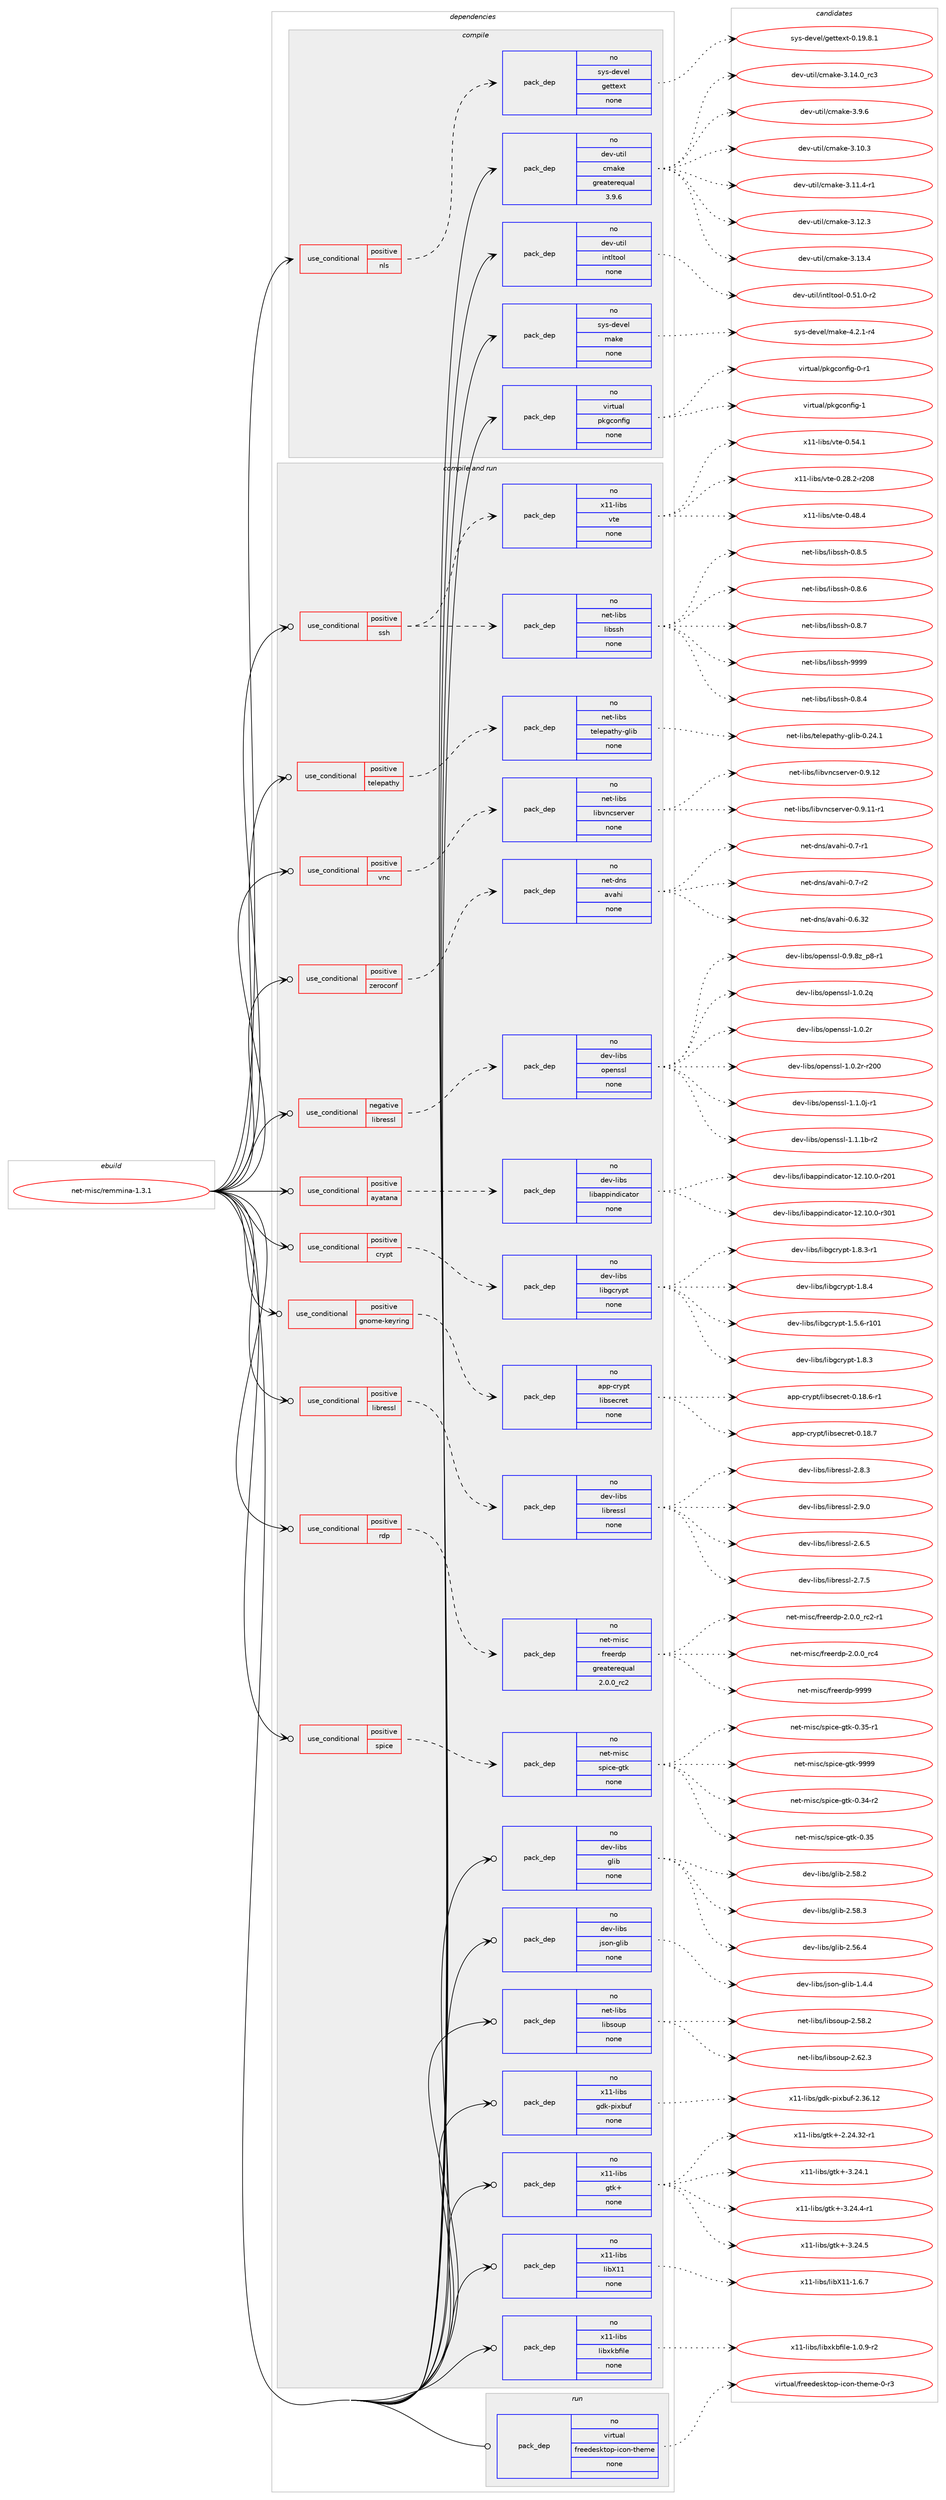 digraph prolog {

# *************
# Graph options
# *************

newrank=true;
concentrate=true;
compound=true;
graph [rankdir=LR,fontname=Helvetica,fontsize=10,ranksep=1.5];#, ranksep=2.5, nodesep=0.2];
edge  [arrowhead=vee];
node  [fontname=Helvetica,fontsize=10];

# **********
# The ebuild
# **********

subgraph cluster_leftcol {
color=gray;
rank=same;
label=<<i>ebuild</i>>;
id [label="net-misc/remmina-1.3.1", color=red, width=4, href="../net-misc/remmina-1.3.1.svg"];
}

# ****************
# The dependencies
# ****************

subgraph cluster_midcol {
color=gray;
label=<<i>dependencies</i>>;
subgraph cluster_compile {
fillcolor="#eeeeee";
style=filled;
label=<<i>compile</i>>;
subgraph cond449203 {
dependency1671781 [label=<<TABLE BORDER="0" CELLBORDER="1" CELLSPACING="0" CELLPADDING="4"><TR><TD ROWSPAN="3" CELLPADDING="10">use_conditional</TD></TR><TR><TD>positive</TD></TR><TR><TD>nls</TD></TR></TABLE>>, shape=none, color=red];
subgraph pack1195305 {
dependency1671782 [label=<<TABLE BORDER="0" CELLBORDER="1" CELLSPACING="0" CELLPADDING="4" WIDTH="220"><TR><TD ROWSPAN="6" CELLPADDING="30">pack_dep</TD></TR><TR><TD WIDTH="110">no</TD></TR><TR><TD>sys-devel</TD></TR><TR><TD>gettext</TD></TR><TR><TD>none</TD></TR><TR><TD></TD></TR></TABLE>>, shape=none, color=blue];
}
dependency1671781:e -> dependency1671782:w [weight=20,style="dashed",arrowhead="vee"];
}
id:e -> dependency1671781:w [weight=20,style="solid",arrowhead="vee"];
subgraph pack1195306 {
dependency1671783 [label=<<TABLE BORDER="0" CELLBORDER="1" CELLSPACING="0" CELLPADDING="4" WIDTH="220"><TR><TD ROWSPAN="6" CELLPADDING="30">pack_dep</TD></TR><TR><TD WIDTH="110">no</TD></TR><TR><TD>dev-util</TD></TR><TR><TD>cmake</TD></TR><TR><TD>greaterequal</TD></TR><TR><TD>3.9.6</TD></TR></TABLE>>, shape=none, color=blue];
}
id:e -> dependency1671783:w [weight=20,style="solid",arrowhead="vee"];
subgraph pack1195307 {
dependency1671784 [label=<<TABLE BORDER="0" CELLBORDER="1" CELLSPACING="0" CELLPADDING="4" WIDTH="220"><TR><TD ROWSPAN="6" CELLPADDING="30">pack_dep</TD></TR><TR><TD WIDTH="110">no</TD></TR><TR><TD>dev-util</TD></TR><TR><TD>intltool</TD></TR><TR><TD>none</TD></TR><TR><TD></TD></TR></TABLE>>, shape=none, color=blue];
}
id:e -> dependency1671784:w [weight=20,style="solid",arrowhead="vee"];
subgraph pack1195308 {
dependency1671785 [label=<<TABLE BORDER="0" CELLBORDER="1" CELLSPACING="0" CELLPADDING="4" WIDTH="220"><TR><TD ROWSPAN="6" CELLPADDING="30">pack_dep</TD></TR><TR><TD WIDTH="110">no</TD></TR><TR><TD>sys-devel</TD></TR><TR><TD>make</TD></TR><TR><TD>none</TD></TR><TR><TD></TD></TR></TABLE>>, shape=none, color=blue];
}
id:e -> dependency1671785:w [weight=20,style="solid",arrowhead="vee"];
subgraph pack1195309 {
dependency1671786 [label=<<TABLE BORDER="0" CELLBORDER="1" CELLSPACING="0" CELLPADDING="4" WIDTH="220"><TR><TD ROWSPAN="6" CELLPADDING="30">pack_dep</TD></TR><TR><TD WIDTH="110">no</TD></TR><TR><TD>virtual</TD></TR><TR><TD>pkgconfig</TD></TR><TR><TD>none</TD></TR><TR><TD></TD></TR></TABLE>>, shape=none, color=blue];
}
id:e -> dependency1671786:w [weight=20,style="solid",arrowhead="vee"];
}
subgraph cluster_compileandrun {
fillcolor="#eeeeee";
style=filled;
label=<<i>compile and run</i>>;
subgraph cond449204 {
dependency1671787 [label=<<TABLE BORDER="0" CELLBORDER="1" CELLSPACING="0" CELLPADDING="4"><TR><TD ROWSPAN="3" CELLPADDING="10">use_conditional</TD></TR><TR><TD>negative</TD></TR><TR><TD>libressl</TD></TR></TABLE>>, shape=none, color=red];
subgraph pack1195310 {
dependency1671788 [label=<<TABLE BORDER="0" CELLBORDER="1" CELLSPACING="0" CELLPADDING="4" WIDTH="220"><TR><TD ROWSPAN="6" CELLPADDING="30">pack_dep</TD></TR><TR><TD WIDTH="110">no</TD></TR><TR><TD>dev-libs</TD></TR><TR><TD>openssl</TD></TR><TR><TD>none</TD></TR><TR><TD></TD></TR></TABLE>>, shape=none, color=blue];
}
dependency1671787:e -> dependency1671788:w [weight=20,style="dashed",arrowhead="vee"];
}
id:e -> dependency1671787:w [weight=20,style="solid",arrowhead="odotvee"];
subgraph cond449205 {
dependency1671789 [label=<<TABLE BORDER="0" CELLBORDER="1" CELLSPACING="0" CELLPADDING="4"><TR><TD ROWSPAN="3" CELLPADDING="10">use_conditional</TD></TR><TR><TD>positive</TD></TR><TR><TD>ayatana</TD></TR></TABLE>>, shape=none, color=red];
subgraph pack1195311 {
dependency1671790 [label=<<TABLE BORDER="0" CELLBORDER="1" CELLSPACING="0" CELLPADDING="4" WIDTH="220"><TR><TD ROWSPAN="6" CELLPADDING="30">pack_dep</TD></TR><TR><TD WIDTH="110">no</TD></TR><TR><TD>dev-libs</TD></TR><TR><TD>libappindicator</TD></TR><TR><TD>none</TD></TR><TR><TD></TD></TR></TABLE>>, shape=none, color=blue];
}
dependency1671789:e -> dependency1671790:w [weight=20,style="dashed",arrowhead="vee"];
}
id:e -> dependency1671789:w [weight=20,style="solid",arrowhead="odotvee"];
subgraph cond449206 {
dependency1671791 [label=<<TABLE BORDER="0" CELLBORDER="1" CELLSPACING="0" CELLPADDING="4"><TR><TD ROWSPAN="3" CELLPADDING="10">use_conditional</TD></TR><TR><TD>positive</TD></TR><TR><TD>crypt</TD></TR></TABLE>>, shape=none, color=red];
subgraph pack1195312 {
dependency1671792 [label=<<TABLE BORDER="0" CELLBORDER="1" CELLSPACING="0" CELLPADDING="4" WIDTH="220"><TR><TD ROWSPAN="6" CELLPADDING="30">pack_dep</TD></TR><TR><TD WIDTH="110">no</TD></TR><TR><TD>dev-libs</TD></TR><TR><TD>libgcrypt</TD></TR><TR><TD>none</TD></TR><TR><TD></TD></TR></TABLE>>, shape=none, color=blue];
}
dependency1671791:e -> dependency1671792:w [weight=20,style="dashed",arrowhead="vee"];
}
id:e -> dependency1671791:w [weight=20,style="solid",arrowhead="odotvee"];
subgraph cond449207 {
dependency1671793 [label=<<TABLE BORDER="0" CELLBORDER="1" CELLSPACING="0" CELLPADDING="4"><TR><TD ROWSPAN="3" CELLPADDING="10">use_conditional</TD></TR><TR><TD>positive</TD></TR><TR><TD>gnome-keyring</TD></TR></TABLE>>, shape=none, color=red];
subgraph pack1195313 {
dependency1671794 [label=<<TABLE BORDER="0" CELLBORDER="1" CELLSPACING="0" CELLPADDING="4" WIDTH="220"><TR><TD ROWSPAN="6" CELLPADDING="30">pack_dep</TD></TR><TR><TD WIDTH="110">no</TD></TR><TR><TD>app-crypt</TD></TR><TR><TD>libsecret</TD></TR><TR><TD>none</TD></TR><TR><TD></TD></TR></TABLE>>, shape=none, color=blue];
}
dependency1671793:e -> dependency1671794:w [weight=20,style="dashed",arrowhead="vee"];
}
id:e -> dependency1671793:w [weight=20,style="solid",arrowhead="odotvee"];
subgraph cond449208 {
dependency1671795 [label=<<TABLE BORDER="0" CELLBORDER="1" CELLSPACING="0" CELLPADDING="4"><TR><TD ROWSPAN="3" CELLPADDING="10">use_conditional</TD></TR><TR><TD>positive</TD></TR><TR><TD>libressl</TD></TR></TABLE>>, shape=none, color=red];
subgraph pack1195314 {
dependency1671796 [label=<<TABLE BORDER="0" CELLBORDER="1" CELLSPACING="0" CELLPADDING="4" WIDTH="220"><TR><TD ROWSPAN="6" CELLPADDING="30">pack_dep</TD></TR><TR><TD WIDTH="110">no</TD></TR><TR><TD>dev-libs</TD></TR><TR><TD>libressl</TD></TR><TR><TD>none</TD></TR><TR><TD></TD></TR></TABLE>>, shape=none, color=blue];
}
dependency1671795:e -> dependency1671796:w [weight=20,style="dashed",arrowhead="vee"];
}
id:e -> dependency1671795:w [weight=20,style="solid",arrowhead="odotvee"];
subgraph cond449209 {
dependency1671797 [label=<<TABLE BORDER="0" CELLBORDER="1" CELLSPACING="0" CELLPADDING="4"><TR><TD ROWSPAN="3" CELLPADDING="10">use_conditional</TD></TR><TR><TD>positive</TD></TR><TR><TD>rdp</TD></TR></TABLE>>, shape=none, color=red];
subgraph pack1195315 {
dependency1671798 [label=<<TABLE BORDER="0" CELLBORDER="1" CELLSPACING="0" CELLPADDING="4" WIDTH="220"><TR><TD ROWSPAN="6" CELLPADDING="30">pack_dep</TD></TR><TR><TD WIDTH="110">no</TD></TR><TR><TD>net-misc</TD></TR><TR><TD>freerdp</TD></TR><TR><TD>greaterequal</TD></TR><TR><TD>2.0.0_rc2</TD></TR></TABLE>>, shape=none, color=blue];
}
dependency1671797:e -> dependency1671798:w [weight=20,style="dashed",arrowhead="vee"];
}
id:e -> dependency1671797:w [weight=20,style="solid",arrowhead="odotvee"];
subgraph cond449210 {
dependency1671799 [label=<<TABLE BORDER="0" CELLBORDER="1" CELLSPACING="0" CELLPADDING="4"><TR><TD ROWSPAN="3" CELLPADDING="10">use_conditional</TD></TR><TR><TD>positive</TD></TR><TR><TD>spice</TD></TR></TABLE>>, shape=none, color=red];
subgraph pack1195316 {
dependency1671800 [label=<<TABLE BORDER="0" CELLBORDER="1" CELLSPACING="0" CELLPADDING="4" WIDTH="220"><TR><TD ROWSPAN="6" CELLPADDING="30">pack_dep</TD></TR><TR><TD WIDTH="110">no</TD></TR><TR><TD>net-misc</TD></TR><TR><TD>spice-gtk</TD></TR><TR><TD>none</TD></TR><TR><TD></TD></TR></TABLE>>, shape=none, color=blue];
}
dependency1671799:e -> dependency1671800:w [weight=20,style="dashed",arrowhead="vee"];
}
id:e -> dependency1671799:w [weight=20,style="solid",arrowhead="odotvee"];
subgraph cond449211 {
dependency1671801 [label=<<TABLE BORDER="0" CELLBORDER="1" CELLSPACING="0" CELLPADDING="4"><TR><TD ROWSPAN="3" CELLPADDING="10">use_conditional</TD></TR><TR><TD>positive</TD></TR><TR><TD>ssh</TD></TR></TABLE>>, shape=none, color=red];
subgraph pack1195317 {
dependency1671802 [label=<<TABLE BORDER="0" CELLBORDER="1" CELLSPACING="0" CELLPADDING="4" WIDTH="220"><TR><TD ROWSPAN="6" CELLPADDING="30">pack_dep</TD></TR><TR><TD WIDTH="110">no</TD></TR><TR><TD>net-libs</TD></TR><TR><TD>libssh</TD></TR><TR><TD>none</TD></TR><TR><TD></TD></TR></TABLE>>, shape=none, color=blue];
}
dependency1671801:e -> dependency1671802:w [weight=20,style="dashed",arrowhead="vee"];
subgraph pack1195318 {
dependency1671803 [label=<<TABLE BORDER="0" CELLBORDER="1" CELLSPACING="0" CELLPADDING="4" WIDTH="220"><TR><TD ROWSPAN="6" CELLPADDING="30">pack_dep</TD></TR><TR><TD WIDTH="110">no</TD></TR><TR><TD>x11-libs</TD></TR><TR><TD>vte</TD></TR><TR><TD>none</TD></TR><TR><TD></TD></TR></TABLE>>, shape=none, color=blue];
}
dependency1671801:e -> dependency1671803:w [weight=20,style="dashed",arrowhead="vee"];
}
id:e -> dependency1671801:w [weight=20,style="solid",arrowhead="odotvee"];
subgraph cond449212 {
dependency1671804 [label=<<TABLE BORDER="0" CELLBORDER="1" CELLSPACING="0" CELLPADDING="4"><TR><TD ROWSPAN="3" CELLPADDING="10">use_conditional</TD></TR><TR><TD>positive</TD></TR><TR><TD>telepathy</TD></TR></TABLE>>, shape=none, color=red];
subgraph pack1195319 {
dependency1671805 [label=<<TABLE BORDER="0" CELLBORDER="1" CELLSPACING="0" CELLPADDING="4" WIDTH="220"><TR><TD ROWSPAN="6" CELLPADDING="30">pack_dep</TD></TR><TR><TD WIDTH="110">no</TD></TR><TR><TD>net-libs</TD></TR><TR><TD>telepathy-glib</TD></TR><TR><TD>none</TD></TR><TR><TD></TD></TR></TABLE>>, shape=none, color=blue];
}
dependency1671804:e -> dependency1671805:w [weight=20,style="dashed",arrowhead="vee"];
}
id:e -> dependency1671804:w [weight=20,style="solid",arrowhead="odotvee"];
subgraph cond449213 {
dependency1671806 [label=<<TABLE BORDER="0" CELLBORDER="1" CELLSPACING="0" CELLPADDING="4"><TR><TD ROWSPAN="3" CELLPADDING="10">use_conditional</TD></TR><TR><TD>positive</TD></TR><TR><TD>vnc</TD></TR></TABLE>>, shape=none, color=red];
subgraph pack1195320 {
dependency1671807 [label=<<TABLE BORDER="0" CELLBORDER="1" CELLSPACING="0" CELLPADDING="4" WIDTH="220"><TR><TD ROWSPAN="6" CELLPADDING="30">pack_dep</TD></TR><TR><TD WIDTH="110">no</TD></TR><TR><TD>net-libs</TD></TR><TR><TD>libvncserver</TD></TR><TR><TD>none</TD></TR><TR><TD></TD></TR></TABLE>>, shape=none, color=blue];
}
dependency1671806:e -> dependency1671807:w [weight=20,style="dashed",arrowhead="vee"];
}
id:e -> dependency1671806:w [weight=20,style="solid",arrowhead="odotvee"];
subgraph cond449214 {
dependency1671808 [label=<<TABLE BORDER="0" CELLBORDER="1" CELLSPACING="0" CELLPADDING="4"><TR><TD ROWSPAN="3" CELLPADDING="10">use_conditional</TD></TR><TR><TD>positive</TD></TR><TR><TD>zeroconf</TD></TR></TABLE>>, shape=none, color=red];
subgraph pack1195321 {
dependency1671809 [label=<<TABLE BORDER="0" CELLBORDER="1" CELLSPACING="0" CELLPADDING="4" WIDTH="220"><TR><TD ROWSPAN="6" CELLPADDING="30">pack_dep</TD></TR><TR><TD WIDTH="110">no</TD></TR><TR><TD>net-dns</TD></TR><TR><TD>avahi</TD></TR><TR><TD>none</TD></TR><TR><TD></TD></TR></TABLE>>, shape=none, color=blue];
}
dependency1671808:e -> dependency1671809:w [weight=20,style="dashed",arrowhead="vee"];
}
id:e -> dependency1671808:w [weight=20,style="solid",arrowhead="odotvee"];
subgraph pack1195322 {
dependency1671810 [label=<<TABLE BORDER="0" CELLBORDER="1" CELLSPACING="0" CELLPADDING="4" WIDTH="220"><TR><TD ROWSPAN="6" CELLPADDING="30">pack_dep</TD></TR><TR><TD WIDTH="110">no</TD></TR><TR><TD>dev-libs</TD></TR><TR><TD>glib</TD></TR><TR><TD>none</TD></TR><TR><TD></TD></TR></TABLE>>, shape=none, color=blue];
}
id:e -> dependency1671810:w [weight=20,style="solid",arrowhead="odotvee"];
subgraph pack1195323 {
dependency1671811 [label=<<TABLE BORDER="0" CELLBORDER="1" CELLSPACING="0" CELLPADDING="4" WIDTH="220"><TR><TD ROWSPAN="6" CELLPADDING="30">pack_dep</TD></TR><TR><TD WIDTH="110">no</TD></TR><TR><TD>dev-libs</TD></TR><TR><TD>json-glib</TD></TR><TR><TD>none</TD></TR><TR><TD></TD></TR></TABLE>>, shape=none, color=blue];
}
id:e -> dependency1671811:w [weight=20,style="solid",arrowhead="odotvee"];
subgraph pack1195324 {
dependency1671812 [label=<<TABLE BORDER="0" CELLBORDER="1" CELLSPACING="0" CELLPADDING="4" WIDTH="220"><TR><TD ROWSPAN="6" CELLPADDING="30">pack_dep</TD></TR><TR><TD WIDTH="110">no</TD></TR><TR><TD>net-libs</TD></TR><TR><TD>libsoup</TD></TR><TR><TD>none</TD></TR><TR><TD></TD></TR></TABLE>>, shape=none, color=blue];
}
id:e -> dependency1671812:w [weight=20,style="solid",arrowhead="odotvee"];
subgraph pack1195325 {
dependency1671813 [label=<<TABLE BORDER="0" CELLBORDER="1" CELLSPACING="0" CELLPADDING="4" WIDTH="220"><TR><TD ROWSPAN="6" CELLPADDING="30">pack_dep</TD></TR><TR><TD WIDTH="110">no</TD></TR><TR><TD>x11-libs</TD></TR><TR><TD>gdk-pixbuf</TD></TR><TR><TD>none</TD></TR><TR><TD></TD></TR></TABLE>>, shape=none, color=blue];
}
id:e -> dependency1671813:w [weight=20,style="solid",arrowhead="odotvee"];
subgraph pack1195326 {
dependency1671814 [label=<<TABLE BORDER="0" CELLBORDER="1" CELLSPACING="0" CELLPADDING="4" WIDTH="220"><TR><TD ROWSPAN="6" CELLPADDING="30">pack_dep</TD></TR><TR><TD WIDTH="110">no</TD></TR><TR><TD>x11-libs</TD></TR><TR><TD>gtk+</TD></TR><TR><TD>none</TD></TR><TR><TD></TD></TR></TABLE>>, shape=none, color=blue];
}
id:e -> dependency1671814:w [weight=20,style="solid",arrowhead="odotvee"];
subgraph pack1195327 {
dependency1671815 [label=<<TABLE BORDER="0" CELLBORDER="1" CELLSPACING="0" CELLPADDING="4" WIDTH="220"><TR><TD ROWSPAN="6" CELLPADDING="30">pack_dep</TD></TR><TR><TD WIDTH="110">no</TD></TR><TR><TD>x11-libs</TD></TR><TR><TD>libX11</TD></TR><TR><TD>none</TD></TR><TR><TD></TD></TR></TABLE>>, shape=none, color=blue];
}
id:e -> dependency1671815:w [weight=20,style="solid",arrowhead="odotvee"];
subgraph pack1195328 {
dependency1671816 [label=<<TABLE BORDER="0" CELLBORDER="1" CELLSPACING="0" CELLPADDING="4" WIDTH="220"><TR><TD ROWSPAN="6" CELLPADDING="30">pack_dep</TD></TR><TR><TD WIDTH="110">no</TD></TR><TR><TD>x11-libs</TD></TR><TR><TD>libxkbfile</TD></TR><TR><TD>none</TD></TR><TR><TD></TD></TR></TABLE>>, shape=none, color=blue];
}
id:e -> dependency1671816:w [weight=20,style="solid",arrowhead="odotvee"];
}
subgraph cluster_run {
fillcolor="#eeeeee";
style=filled;
label=<<i>run</i>>;
subgraph pack1195329 {
dependency1671817 [label=<<TABLE BORDER="0" CELLBORDER="1" CELLSPACING="0" CELLPADDING="4" WIDTH="220"><TR><TD ROWSPAN="6" CELLPADDING="30">pack_dep</TD></TR><TR><TD WIDTH="110">no</TD></TR><TR><TD>virtual</TD></TR><TR><TD>freedesktop-icon-theme</TD></TR><TR><TD>none</TD></TR><TR><TD></TD></TR></TABLE>>, shape=none, color=blue];
}
id:e -> dependency1671817:w [weight=20,style="solid",arrowhead="odot"];
}
}

# **************
# The candidates
# **************

subgraph cluster_choices {
rank=same;
color=gray;
label=<<i>candidates</i>>;

subgraph choice1195305 {
color=black;
nodesep=1;
choice1151211154510010111810110847103101116116101120116454846495746564649 [label="sys-devel/gettext-0.19.8.1", color=red, width=4,href="../sys-devel/gettext-0.19.8.1.svg"];
dependency1671782:e -> choice1151211154510010111810110847103101116116101120116454846495746564649:w [style=dotted,weight="100"];
}
subgraph choice1195306 {
color=black;
nodesep=1;
choice1001011184511711610510847991099710710145514649484651 [label="dev-util/cmake-3.10.3", color=red, width=4,href="../dev-util/cmake-3.10.3.svg"];
choice10010111845117116105108479910997107101455146494946524511449 [label="dev-util/cmake-3.11.4-r1", color=red, width=4,href="../dev-util/cmake-3.11.4-r1.svg"];
choice1001011184511711610510847991099710710145514649504651 [label="dev-util/cmake-3.12.3", color=red, width=4,href="../dev-util/cmake-3.12.3.svg"];
choice1001011184511711610510847991099710710145514649514652 [label="dev-util/cmake-3.13.4", color=red, width=4,href="../dev-util/cmake-3.13.4.svg"];
choice1001011184511711610510847991099710710145514649524648951149951 [label="dev-util/cmake-3.14.0_rc3", color=red, width=4,href="../dev-util/cmake-3.14.0_rc3.svg"];
choice10010111845117116105108479910997107101455146574654 [label="dev-util/cmake-3.9.6", color=red, width=4,href="../dev-util/cmake-3.9.6.svg"];
dependency1671783:e -> choice1001011184511711610510847991099710710145514649484651:w [style=dotted,weight="100"];
dependency1671783:e -> choice10010111845117116105108479910997107101455146494946524511449:w [style=dotted,weight="100"];
dependency1671783:e -> choice1001011184511711610510847991099710710145514649504651:w [style=dotted,weight="100"];
dependency1671783:e -> choice1001011184511711610510847991099710710145514649514652:w [style=dotted,weight="100"];
dependency1671783:e -> choice1001011184511711610510847991099710710145514649524648951149951:w [style=dotted,weight="100"];
dependency1671783:e -> choice10010111845117116105108479910997107101455146574654:w [style=dotted,weight="100"];
}
subgraph choice1195307 {
color=black;
nodesep=1;
choice1001011184511711610510847105110116108116111111108454846534946484511450 [label="dev-util/intltool-0.51.0-r2", color=red, width=4,href="../dev-util/intltool-0.51.0-r2.svg"];
dependency1671784:e -> choice1001011184511711610510847105110116108116111111108454846534946484511450:w [style=dotted,weight="100"];
}
subgraph choice1195308 {
color=black;
nodesep=1;
choice1151211154510010111810110847109971071014552465046494511452 [label="sys-devel/make-4.2.1-r4", color=red, width=4,href="../sys-devel/make-4.2.1-r4.svg"];
dependency1671785:e -> choice1151211154510010111810110847109971071014552465046494511452:w [style=dotted,weight="100"];
}
subgraph choice1195309 {
color=black;
nodesep=1;
choice11810511411611797108471121071039911111010210510345484511449 [label="virtual/pkgconfig-0-r1", color=red, width=4,href="../virtual/pkgconfig-0-r1.svg"];
choice1181051141161179710847112107103991111101021051034549 [label="virtual/pkgconfig-1", color=red, width=4,href="../virtual/pkgconfig-1.svg"];
dependency1671786:e -> choice11810511411611797108471121071039911111010210510345484511449:w [style=dotted,weight="100"];
dependency1671786:e -> choice1181051141161179710847112107103991111101021051034549:w [style=dotted,weight="100"];
}
subgraph choice1195310 {
color=black;
nodesep=1;
choice10010111845108105981154711111210111011511510845484657465612295112564511449 [label="dev-libs/openssl-0.9.8z_p8-r1", color=red, width=4,href="../dev-libs/openssl-0.9.8z_p8-r1.svg"];
choice100101118451081059811547111112101110115115108454946484650113 [label="dev-libs/openssl-1.0.2q", color=red, width=4,href="../dev-libs/openssl-1.0.2q.svg"];
choice100101118451081059811547111112101110115115108454946484650114 [label="dev-libs/openssl-1.0.2r", color=red, width=4,href="../dev-libs/openssl-1.0.2r.svg"];
choice10010111845108105981154711111210111011511510845494648465011445114504848 [label="dev-libs/openssl-1.0.2r-r200", color=red, width=4,href="../dev-libs/openssl-1.0.2r-r200.svg"];
choice1001011184510810598115471111121011101151151084549464946481064511449 [label="dev-libs/openssl-1.1.0j-r1", color=red, width=4,href="../dev-libs/openssl-1.1.0j-r1.svg"];
choice100101118451081059811547111112101110115115108454946494649984511450 [label="dev-libs/openssl-1.1.1b-r2", color=red, width=4,href="../dev-libs/openssl-1.1.1b-r2.svg"];
dependency1671788:e -> choice10010111845108105981154711111210111011511510845484657465612295112564511449:w [style=dotted,weight="100"];
dependency1671788:e -> choice100101118451081059811547111112101110115115108454946484650113:w [style=dotted,weight="100"];
dependency1671788:e -> choice100101118451081059811547111112101110115115108454946484650114:w [style=dotted,weight="100"];
dependency1671788:e -> choice10010111845108105981154711111210111011511510845494648465011445114504848:w [style=dotted,weight="100"];
dependency1671788:e -> choice1001011184510810598115471111121011101151151084549464946481064511449:w [style=dotted,weight="100"];
dependency1671788:e -> choice100101118451081059811547111112101110115115108454946494649984511450:w [style=dotted,weight="100"];
}
subgraph choice1195311 {
color=black;
nodesep=1;
choice10010111845108105981154710810598971121121051101001059997116111114454950464948464845114504849 [label="dev-libs/libappindicator-12.10.0-r201", color=red, width=4,href="../dev-libs/libappindicator-12.10.0-r201.svg"];
choice10010111845108105981154710810598971121121051101001059997116111114454950464948464845114514849 [label="dev-libs/libappindicator-12.10.0-r301", color=red, width=4,href="../dev-libs/libappindicator-12.10.0-r301.svg"];
dependency1671790:e -> choice10010111845108105981154710810598971121121051101001059997116111114454950464948464845114504849:w [style=dotted,weight="100"];
dependency1671790:e -> choice10010111845108105981154710810598971121121051101001059997116111114454950464948464845114514849:w [style=dotted,weight="100"];
}
subgraph choice1195312 {
color=black;
nodesep=1;
choice100101118451081059811547108105981039911412111211645494653465445114494849 [label="dev-libs/libgcrypt-1.5.6-r101", color=red, width=4,href="../dev-libs/libgcrypt-1.5.6-r101.svg"];
choice1001011184510810598115471081059810399114121112116454946564651 [label="dev-libs/libgcrypt-1.8.3", color=red, width=4,href="../dev-libs/libgcrypt-1.8.3.svg"];
choice10010111845108105981154710810598103991141211121164549465646514511449 [label="dev-libs/libgcrypt-1.8.3-r1", color=red, width=4,href="../dev-libs/libgcrypt-1.8.3-r1.svg"];
choice1001011184510810598115471081059810399114121112116454946564652 [label="dev-libs/libgcrypt-1.8.4", color=red, width=4,href="../dev-libs/libgcrypt-1.8.4.svg"];
dependency1671792:e -> choice100101118451081059811547108105981039911412111211645494653465445114494849:w [style=dotted,weight="100"];
dependency1671792:e -> choice1001011184510810598115471081059810399114121112116454946564651:w [style=dotted,weight="100"];
dependency1671792:e -> choice10010111845108105981154710810598103991141211121164549465646514511449:w [style=dotted,weight="100"];
dependency1671792:e -> choice1001011184510810598115471081059810399114121112116454946564652:w [style=dotted,weight="100"];
}
subgraph choice1195313 {
color=black;
nodesep=1;
choice971121124599114121112116471081059811510199114101116454846495646544511449 [label="app-crypt/libsecret-0.18.6-r1", color=red, width=4,href="../app-crypt/libsecret-0.18.6-r1.svg"];
choice97112112459911412111211647108105981151019911410111645484649564655 [label="app-crypt/libsecret-0.18.7", color=red, width=4,href="../app-crypt/libsecret-0.18.7.svg"];
dependency1671794:e -> choice971121124599114121112116471081059811510199114101116454846495646544511449:w [style=dotted,weight="100"];
dependency1671794:e -> choice97112112459911412111211647108105981151019911410111645484649564655:w [style=dotted,weight="100"];
}
subgraph choice1195314 {
color=black;
nodesep=1;
choice10010111845108105981154710810598114101115115108455046544653 [label="dev-libs/libressl-2.6.5", color=red, width=4,href="../dev-libs/libressl-2.6.5.svg"];
choice10010111845108105981154710810598114101115115108455046554653 [label="dev-libs/libressl-2.7.5", color=red, width=4,href="../dev-libs/libressl-2.7.5.svg"];
choice10010111845108105981154710810598114101115115108455046564651 [label="dev-libs/libressl-2.8.3", color=red, width=4,href="../dev-libs/libressl-2.8.3.svg"];
choice10010111845108105981154710810598114101115115108455046574648 [label="dev-libs/libressl-2.9.0", color=red, width=4,href="../dev-libs/libressl-2.9.0.svg"];
dependency1671796:e -> choice10010111845108105981154710810598114101115115108455046544653:w [style=dotted,weight="100"];
dependency1671796:e -> choice10010111845108105981154710810598114101115115108455046554653:w [style=dotted,weight="100"];
dependency1671796:e -> choice10010111845108105981154710810598114101115115108455046564651:w [style=dotted,weight="100"];
dependency1671796:e -> choice10010111845108105981154710810598114101115115108455046574648:w [style=dotted,weight="100"];
}
subgraph choice1195315 {
color=black;
nodesep=1;
choice1101011164510910511599471021141011011141001124550464846489511499504511449 [label="net-misc/freerdp-2.0.0_rc2-r1", color=red, width=4,href="../net-misc/freerdp-2.0.0_rc2-r1.svg"];
choice110101116451091051159947102114101101114100112455046484648951149952 [label="net-misc/freerdp-2.0.0_rc4", color=red, width=4,href="../net-misc/freerdp-2.0.0_rc4.svg"];
choice1101011164510910511599471021141011011141001124557575757 [label="net-misc/freerdp-9999", color=red, width=4,href="../net-misc/freerdp-9999.svg"];
dependency1671798:e -> choice1101011164510910511599471021141011011141001124550464846489511499504511449:w [style=dotted,weight="100"];
dependency1671798:e -> choice110101116451091051159947102114101101114100112455046484648951149952:w [style=dotted,weight="100"];
dependency1671798:e -> choice1101011164510910511599471021141011011141001124557575757:w [style=dotted,weight="100"];
}
subgraph choice1195316 {
color=black;
nodesep=1;
choice110101116451091051159947115112105991014510311610745484651524511450 [label="net-misc/spice-gtk-0.34-r2", color=red, width=4,href="../net-misc/spice-gtk-0.34-r2.svg"];
choice11010111645109105115994711511210599101451031161074548465153 [label="net-misc/spice-gtk-0.35", color=red, width=4,href="../net-misc/spice-gtk-0.35.svg"];
choice110101116451091051159947115112105991014510311610745484651534511449 [label="net-misc/spice-gtk-0.35-r1", color=red, width=4,href="../net-misc/spice-gtk-0.35-r1.svg"];
choice11010111645109105115994711511210599101451031161074557575757 [label="net-misc/spice-gtk-9999", color=red, width=4,href="../net-misc/spice-gtk-9999.svg"];
dependency1671800:e -> choice110101116451091051159947115112105991014510311610745484651524511450:w [style=dotted,weight="100"];
dependency1671800:e -> choice11010111645109105115994711511210599101451031161074548465153:w [style=dotted,weight="100"];
dependency1671800:e -> choice110101116451091051159947115112105991014510311610745484651534511449:w [style=dotted,weight="100"];
dependency1671800:e -> choice11010111645109105115994711511210599101451031161074557575757:w [style=dotted,weight="100"];
}
subgraph choice1195317 {
color=black;
nodesep=1;
choice11010111645108105981154710810598115115104454846564652 [label="net-libs/libssh-0.8.4", color=red, width=4,href="../net-libs/libssh-0.8.4.svg"];
choice11010111645108105981154710810598115115104454846564653 [label="net-libs/libssh-0.8.5", color=red, width=4,href="../net-libs/libssh-0.8.5.svg"];
choice11010111645108105981154710810598115115104454846564654 [label="net-libs/libssh-0.8.6", color=red, width=4,href="../net-libs/libssh-0.8.6.svg"];
choice11010111645108105981154710810598115115104454846564655 [label="net-libs/libssh-0.8.7", color=red, width=4,href="../net-libs/libssh-0.8.7.svg"];
choice110101116451081059811547108105981151151044557575757 [label="net-libs/libssh-9999", color=red, width=4,href="../net-libs/libssh-9999.svg"];
dependency1671802:e -> choice11010111645108105981154710810598115115104454846564652:w [style=dotted,weight="100"];
dependency1671802:e -> choice11010111645108105981154710810598115115104454846564653:w [style=dotted,weight="100"];
dependency1671802:e -> choice11010111645108105981154710810598115115104454846564654:w [style=dotted,weight="100"];
dependency1671802:e -> choice11010111645108105981154710810598115115104454846564655:w [style=dotted,weight="100"];
dependency1671802:e -> choice110101116451081059811547108105981151151044557575757:w [style=dotted,weight="100"];
}
subgraph choice1195318 {
color=black;
nodesep=1;
choice12049494510810598115471181161014548465056465045114504856 [label="x11-libs/vte-0.28.2-r208", color=red, width=4,href="../x11-libs/vte-0.28.2-r208.svg"];
choice120494945108105981154711811610145484652564652 [label="x11-libs/vte-0.48.4", color=red, width=4,href="../x11-libs/vte-0.48.4.svg"];
choice120494945108105981154711811610145484653524649 [label="x11-libs/vte-0.54.1", color=red, width=4,href="../x11-libs/vte-0.54.1.svg"];
dependency1671803:e -> choice12049494510810598115471181161014548465056465045114504856:w [style=dotted,weight="100"];
dependency1671803:e -> choice120494945108105981154711811610145484652564652:w [style=dotted,weight="100"];
dependency1671803:e -> choice120494945108105981154711811610145484653524649:w [style=dotted,weight="100"];
}
subgraph choice1195319 {
color=black;
nodesep=1;
choice11010111645108105981154711610110810111297116104121451031081059845484650524649 [label="net-libs/telepathy-glib-0.24.1", color=red, width=4,href="../net-libs/telepathy-glib-0.24.1.svg"];
dependency1671805:e -> choice11010111645108105981154711610110810111297116104121451031081059845484650524649:w [style=dotted,weight="100"];
}
subgraph choice1195320 {
color=black;
nodesep=1;
choice1101011164510810598115471081059811811099115101114118101114454846574649494511449 [label="net-libs/libvncserver-0.9.11-r1", color=red, width=4,href="../net-libs/libvncserver-0.9.11-r1.svg"];
choice110101116451081059811547108105981181109911510111411810111445484657464950 [label="net-libs/libvncserver-0.9.12", color=red, width=4,href="../net-libs/libvncserver-0.9.12.svg"];
dependency1671807:e -> choice1101011164510810598115471081059811811099115101114118101114454846574649494511449:w [style=dotted,weight="100"];
dependency1671807:e -> choice110101116451081059811547108105981181109911510111411810111445484657464950:w [style=dotted,weight="100"];
}
subgraph choice1195321 {
color=black;
nodesep=1;
choice1101011164510011011547971189710410545484654465150 [label="net-dns/avahi-0.6.32", color=red, width=4,href="../net-dns/avahi-0.6.32.svg"];
choice11010111645100110115479711897104105454846554511449 [label="net-dns/avahi-0.7-r1", color=red, width=4,href="../net-dns/avahi-0.7-r1.svg"];
choice11010111645100110115479711897104105454846554511450 [label="net-dns/avahi-0.7-r2", color=red, width=4,href="../net-dns/avahi-0.7-r2.svg"];
dependency1671809:e -> choice1101011164510011011547971189710410545484654465150:w [style=dotted,weight="100"];
dependency1671809:e -> choice11010111645100110115479711897104105454846554511449:w [style=dotted,weight="100"];
dependency1671809:e -> choice11010111645100110115479711897104105454846554511450:w [style=dotted,weight="100"];
}
subgraph choice1195322 {
color=black;
nodesep=1;
choice1001011184510810598115471031081059845504653544652 [label="dev-libs/glib-2.56.4", color=red, width=4,href="../dev-libs/glib-2.56.4.svg"];
choice1001011184510810598115471031081059845504653564650 [label="dev-libs/glib-2.58.2", color=red, width=4,href="../dev-libs/glib-2.58.2.svg"];
choice1001011184510810598115471031081059845504653564651 [label="dev-libs/glib-2.58.3", color=red, width=4,href="../dev-libs/glib-2.58.3.svg"];
dependency1671810:e -> choice1001011184510810598115471031081059845504653544652:w [style=dotted,weight="100"];
dependency1671810:e -> choice1001011184510810598115471031081059845504653564650:w [style=dotted,weight="100"];
dependency1671810:e -> choice1001011184510810598115471031081059845504653564651:w [style=dotted,weight="100"];
}
subgraph choice1195323 {
color=black;
nodesep=1;
choice1001011184510810598115471061151111104510310810598454946524652 [label="dev-libs/json-glib-1.4.4", color=red, width=4,href="../dev-libs/json-glib-1.4.4.svg"];
dependency1671811:e -> choice1001011184510810598115471061151111104510310810598454946524652:w [style=dotted,weight="100"];
}
subgraph choice1195324 {
color=black;
nodesep=1;
choice1101011164510810598115471081059811511111711245504653564650 [label="net-libs/libsoup-2.58.2", color=red, width=4,href="../net-libs/libsoup-2.58.2.svg"];
choice1101011164510810598115471081059811511111711245504654504651 [label="net-libs/libsoup-2.62.3", color=red, width=4,href="../net-libs/libsoup-2.62.3.svg"];
dependency1671812:e -> choice1101011164510810598115471081059811511111711245504653564650:w [style=dotted,weight="100"];
dependency1671812:e -> choice1101011164510810598115471081059811511111711245504654504651:w [style=dotted,weight="100"];
}
subgraph choice1195325 {
color=black;
nodesep=1;
choice120494945108105981154710310010745112105120981171024550465154464950 [label="x11-libs/gdk-pixbuf-2.36.12", color=red, width=4,href="../x11-libs/gdk-pixbuf-2.36.12.svg"];
dependency1671813:e -> choice120494945108105981154710310010745112105120981171024550465154464950:w [style=dotted,weight="100"];
}
subgraph choice1195326 {
color=black;
nodesep=1;
choice12049494510810598115471031161074345504650524651504511449 [label="x11-libs/gtk+-2.24.32-r1", color=red, width=4,href="../x11-libs/gtk+-2.24.32-r1.svg"];
choice12049494510810598115471031161074345514650524649 [label="x11-libs/gtk+-3.24.1", color=red, width=4,href="../x11-libs/gtk+-3.24.1.svg"];
choice120494945108105981154710311610743455146505246524511449 [label="x11-libs/gtk+-3.24.4-r1", color=red, width=4,href="../x11-libs/gtk+-3.24.4-r1.svg"];
choice12049494510810598115471031161074345514650524653 [label="x11-libs/gtk+-3.24.5", color=red, width=4,href="../x11-libs/gtk+-3.24.5.svg"];
dependency1671814:e -> choice12049494510810598115471031161074345504650524651504511449:w [style=dotted,weight="100"];
dependency1671814:e -> choice12049494510810598115471031161074345514650524649:w [style=dotted,weight="100"];
dependency1671814:e -> choice120494945108105981154710311610743455146505246524511449:w [style=dotted,weight="100"];
dependency1671814:e -> choice12049494510810598115471031161074345514650524653:w [style=dotted,weight="100"];
}
subgraph choice1195327 {
color=black;
nodesep=1;
choice120494945108105981154710810598884949454946544655 [label="x11-libs/libX11-1.6.7", color=red, width=4,href="../x11-libs/libX11-1.6.7.svg"];
dependency1671815:e -> choice120494945108105981154710810598884949454946544655:w [style=dotted,weight="100"];
}
subgraph choice1195328 {
color=black;
nodesep=1;
choice120494945108105981154710810598120107981021051081014549464846574511450 [label="x11-libs/libxkbfile-1.0.9-r2", color=red, width=4,href="../x11-libs/libxkbfile-1.0.9-r2.svg"];
dependency1671816:e -> choice120494945108105981154710810598120107981021051081014549464846574511450:w [style=dotted,weight="100"];
}
subgraph choice1195329 {
color=black;
nodesep=1;
choice118105114116117971084710211410110110010111510711611111245105991111104511610410110910145484511451 [label="virtual/freedesktop-icon-theme-0-r3", color=red, width=4,href="../virtual/freedesktop-icon-theme-0-r3.svg"];
dependency1671817:e -> choice118105114116117971084710211410110110010111510711611111245105991111104511610410110910145484511451:w [style=dotted,weight="100"];
}
}

}
